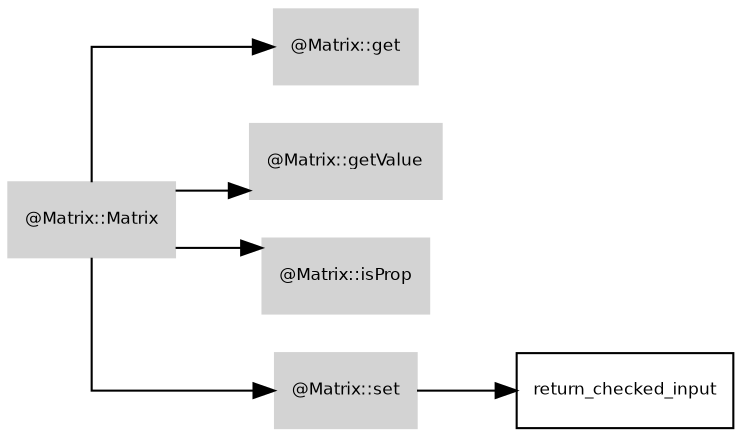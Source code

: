 digraph G {
	fontname = "Bitstream Vera Sans"
	fontsize = 8
	node [
		fontname = "Bitstream Vera Sans"
		fontsize = 8
		shape = "record"
	]
	edge [
		fontname = "Bitstream Vera Sans"
		fontsize = 8
	]
	graph [splines=ortho];
	rankdir=LR;
	subgraph class_Matrix {
		style=filled;
		node [style=filled,color=lightgrey];
		"@Matrix::Matrix" -> "@Matrix::get"
		"@Matrix::Matrix" -> "@Matrix::getValue"
		"@Matrix::Matrix" -> "@Matrix::isProp"
		"@Matrix::Matrix" -> "@Matrix::set"
		label = "@Matrix";
	}
"@Matrix::set" 	 -> 	 "return_checked_input"
}
